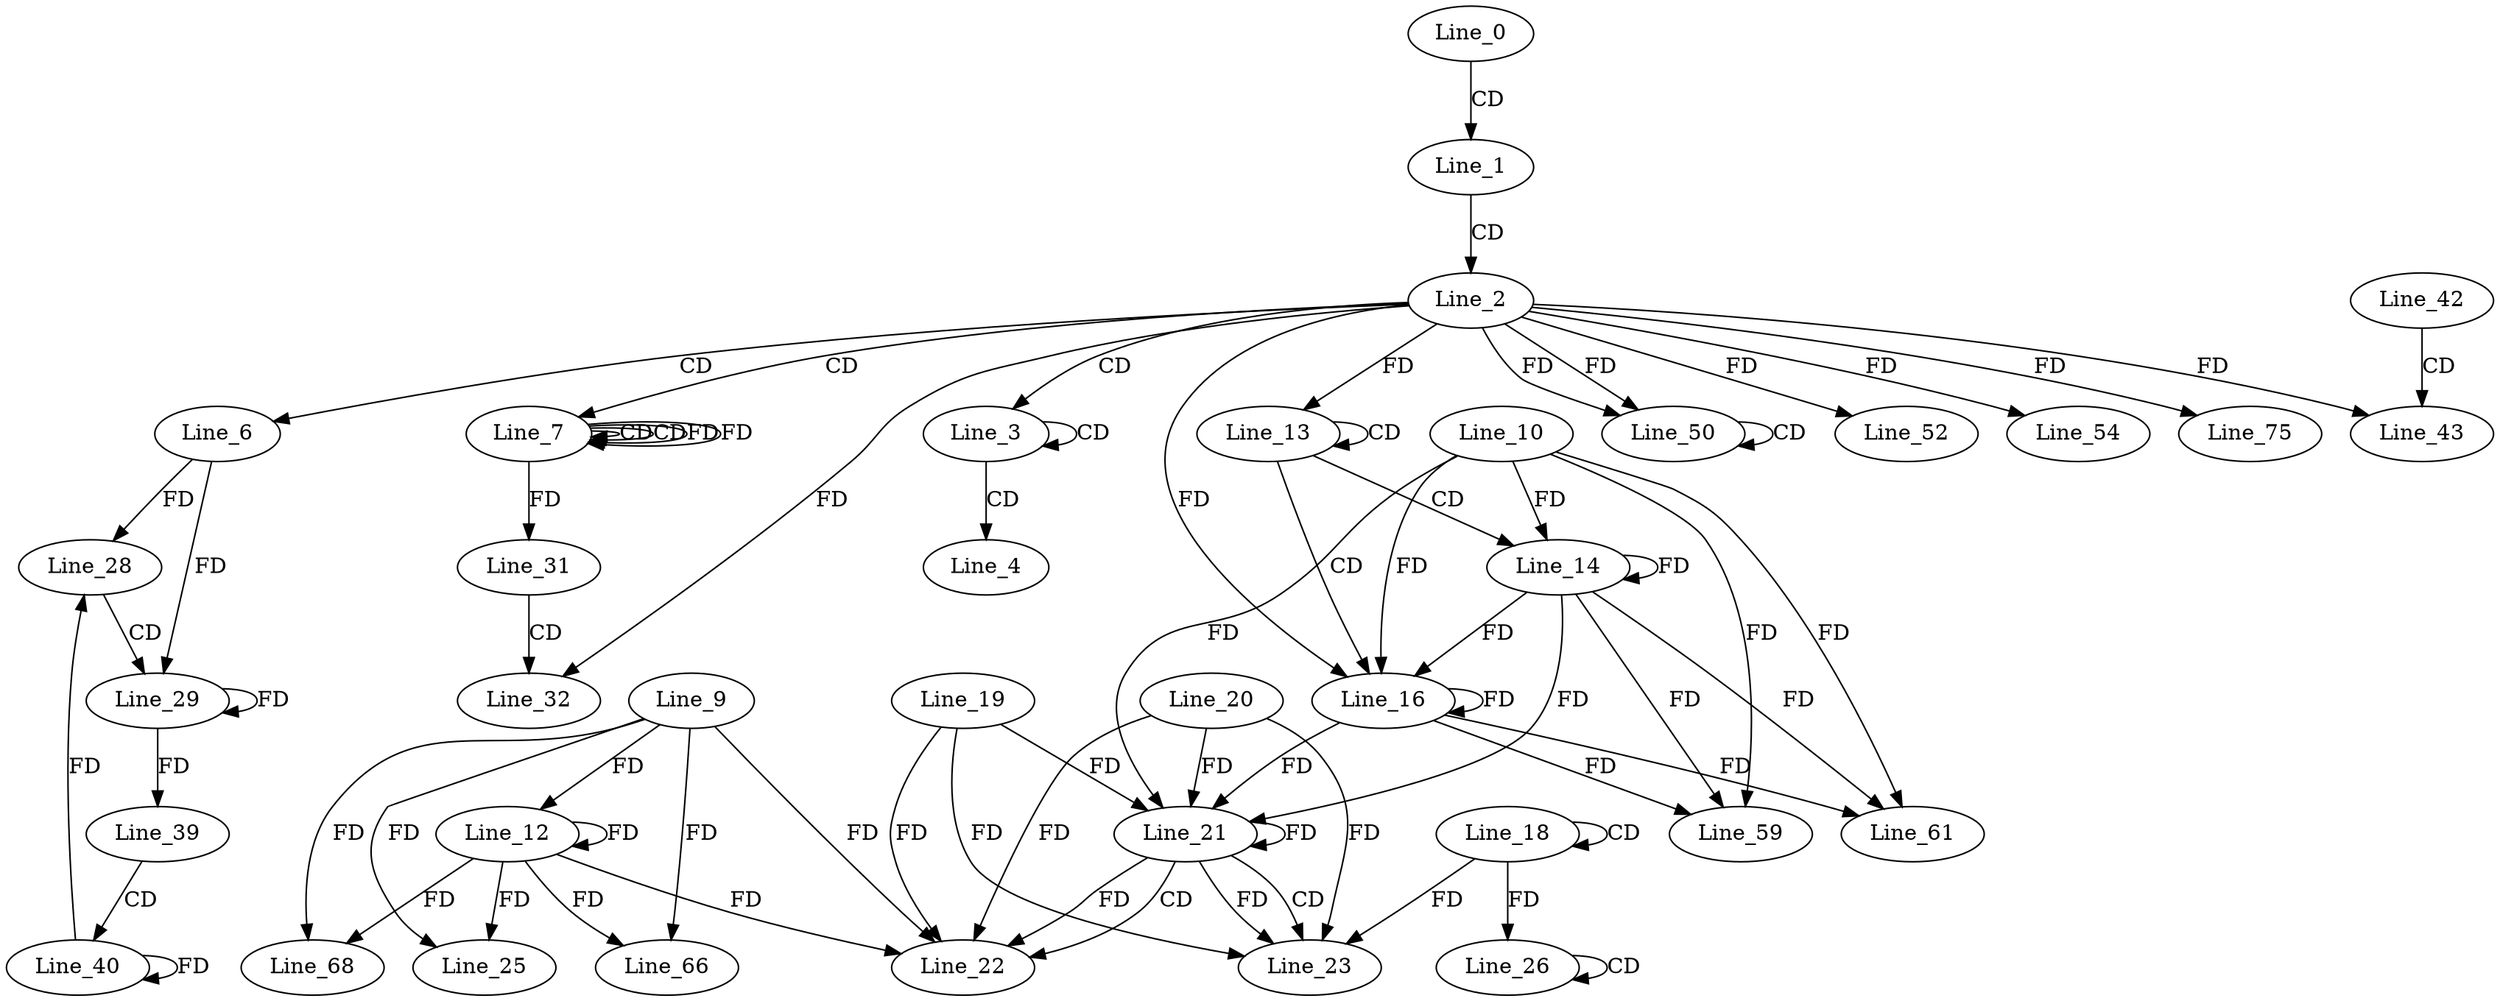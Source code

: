 digraph G {
  Line_0;
  Line_1;
  Line_2;
  Line_3;
  Line_3;
  Line_4;
  Line_6;
  Line_7;
  Line_7;
  Line_7;
  Line_9;
  Line_12;
  Line_13;
  Line_13;
  Line_13;
  Line_14;
  Line_10;
  Line_16;
  Line_16;
  Line_18;
  Line_18;
  Line_21;
  Line_20;
  Line_21;
  Line_19;
  Line_21;
  Line_22;
  Line_23;
  Line_25;
  Line_26;
  Line_26;
  Line_26;
  Line_28;
  Line_29;
  Line_31;
  Line_32;
  Line_32;
  Line_39;
  Line_40;
  Line_42;
  Line_43;
  Line_43;
  Line_50;
  Line_50;
  Line_52;
  Line_54;
  Line_59;
  Line_61;
  Line_66;
  Line_68;
  Line_75;
  Line_0 -> Line_1 [ label="CD" ];
  Line_1 -> Line_2 [ label="CD" ];
  Line_2 -> Line_3 [ label="CD" ];
  Line_3 -> Line_3 [ label="CD" ];
  Line_3 -> Line_4 [ label="CD" ];
  Line_2 -> Line_6 [ label="CD" ];
  Line_2 -> Line_7 [ label="CD" ];
  Line_7 -> Line_7 [ label="CD" ];
  Line_7 -> Line_7 [ label="CD" ];
  Line_7 -> Line_7 [ label="FD" ];
  Line_9 -> Line_12 [ label="FD" ];
  Line_12 -> Line_12 [ label="FD" ];
  Line_13 -> Line_13 [ label="CD" ];
  Line_2 -> Line_13 [ label="FD" ];
  Line_13 -> Line_14 [ label="CD" ];
  Line_10 -> Line_14 [ label="FD" ];
  Line_14 -> Line_14 [ label="FD" ];
  Line_13 -> Line_16 [ label="CD" ];
  Line_10 -> Line_16 [ label="FD" ];
  Line_14 -> Line_16 [ label="FD" ];
  Line_16 -> Line_16 [ label="FD" ];
  Line_2 -> Line_16 [ label="FD" ];
  Line_18 -> Line_18 [ label="CD" ];
  Line_21 -> Line_21 [ label="FD" ];
  Line_20 -> Line_21 [ label="FD" ];
  Line_10 -> Line_21 [ label="FD" ];
  Line_14 -> Line_21 [ label="FD" ];
  Line_16 -> Line_21 [ label="FD" ];
  Line_19 -> Line_21 [ label="FD" ];
  Line_21 -> Line_22 [ label="CD" ];
  Line_9 -> Line_22 [ label="FD" ];
  Line_12 -> Line_22 [ label="FD" ];
  Line_19 -> Line_22 [ label="FD" ];
  Line_21 -> Line_22 [ label="FD" ];
  Line_20 -> Line_22 [ label="FD" ];
  Line_21 -> Line_23 [ label="CD" ];
  Line_18 -> Line_23 [ label="FD" ];
  Line_19 -> Line_23 [ label="FD" ];
  Line_21 -> Line_23 [ label="FD" ];
  Line_20 -> Line_23 [ label="FD" ];
  Line_9 -> Line_25 [ label="FD" ];
  Line_12 -> Line_25 [ label="FD" ];
  Line_26 -> Line_26 [ label="CD" ];
  Line_18 -> Line_26 [ label="FD" ];
  Line_6 -> Line_28 [ label="FD" ];
  Line_28 -> Line_29 [ label="CD" ];
  Line_29 -> Line_29 [ label="FD" ];
  Line_6 -> Line_29 [ label="FD" ];
  Line_7 -> Line_31 [ label="FD" ];
  Line_31 -> Line_32 [ label="CD" ];
  Line_2 -> Line_32 [ label="FD" ];
  Line_29 -> Line_39 [ label="FD" ];
  Line_39 -> Line_40 [ label="CD" ];
  Line_40 -> Line_40 [ label="FD" ];
  Line_42 -> Line_43 [ label="CD" ];
  Line_2 -> Line_43 [ label="FD" ];
  Line_2 -> Line_50 [ label="FD" ];
  Line_50 -> Line_50 [ label="CD" ];
  Line_2 -> Line_50 [ label="FD" ];
  Line_2 -> Line_52 [ label="FD" ];
  Line_2 -> Line_54 [ label="FD" ];
  Line_10 -> Line_59 [ label="FD" ];
  Line_14 -> Line_59 [ label="FD" ];
  Line_16 -> Line_59 [ label="FD" ];
  Line_10 -> Line_61 [ label="FD" ];
  Line_14 -> Line_61 [ label="FD" ];
  Line_16 -> Line_61 [ label="FD" ];
  Line_9 -> Line_66 [ label="FD" ];
  Line_12 -> Line_66 [ label="FD" ];
  Line_9 -> Line_68 [ label="FD" ];
  Line_12 -> Line_68 [ label="FD" ];
  Line_2 -> Line_75 [ label="FD" ];
  Line_7 -> Line_7 [ label="FD" ];
  Line_40 -> Line_28 [ label="FD" ];
}
